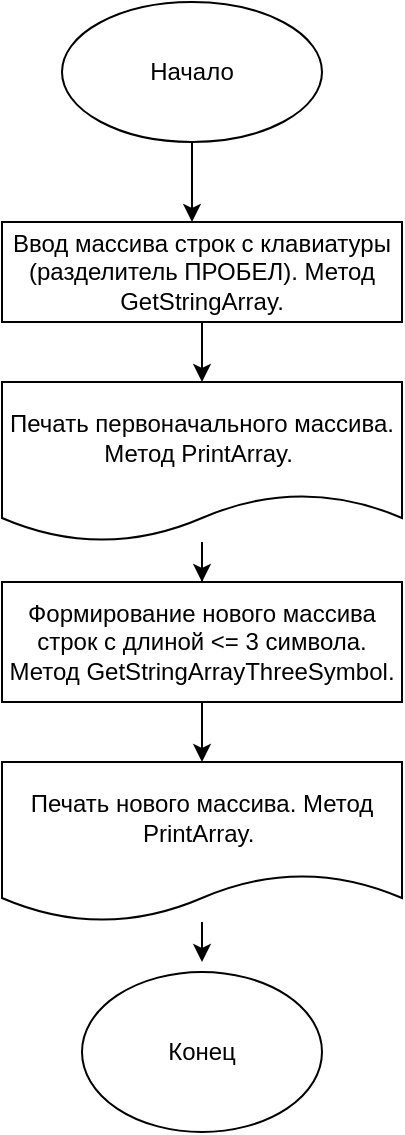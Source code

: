 <mxfile version="20.0.1" type="device"><diagram id="C5RBs43oDa-KdzZeNtuy" name="Page-1"><mxGraphModel dx="1182" dy="732" grid="1" gridSize="10" guides="1" tooltips="1" connect="1" arrows="1" fold="1" page="1" pageScale="1" pageWidth="827" pageHeight="1169" math="0" shadow="0"><root><mxCell id="WIyWlLk6GJQsqaUBKTNV-0"/><mxCell id="WIyWlLk6GJQsqaUBKTNV-1" parent="WIyWlLk6GJQsqaUBKTNV-0"/><mxCell id="f-HUxmgt1uKmha4v_G6y-9" value="" style="edgeStyle=orthogonalEdgeStyle;rounded=0;orthogonalLoop=1;jettySize=auto;html=1;" edge="1" parent="WIyWlLk6GJQsqaUBKTNV-1" source="2NYYbAGJhDpGtp6SDzYj-5" target="2NYYbAGJhDpGtp6SDzYj-21"><mxGeometry relative="1" as="geometry"><Array as="points"><mxPoint x="415" y="120"/><mxPoint x="415" y="120"/></Array></mxGeometry></mxCell><mxCell id="2NYYbAGJhDpGtp6SDzYj-5" value="Начало" style="ellipse;whiteSpace=wrap;html=1;" parent="WIyWlLk6GJQsqaUBKTNV-1" vertex="1"><mxGeometry x="350" y="20" width="130" height="70" as="geometry"/></mxCell><mxCell id="f-HUxmgt1uKmha4v_G6y-10" value="" style="edgeStyle=orthogonalEdgeStyle;rounded=0;orthogonalLoop=1;jettySize=auto;html=1;" edge="1" parent="WIyWlLk6GJQsqaUBKTNV-1" source="2NYYbAGJhDpGtp6SDzYj-21" target="2NYYbAGJhDpGtp6SDzYj-28"><mxGeometry relative="1" as="geometry"/></mxCell><mxCell id="2NYYbAGJhDpGtp6SDzYj-21" value="Ввод массива строк с клавиатуры (разделитель ПРОБЕЛ). Метод GetStringArray." style="rounded=0;whiteSpace=wrap;html=1;" parent="WIyWlLk6GJQsqaUBKTNV-1" vertex="1"><mxGeometry x="320" y="130" width="200" height="50" as="geometry"/></mxCell><mxCell id="2NYYbAGJhDpGtp6SDzYj-27" value="Конец" style="ellipse;whiteSpace=wrap;html=1;" parent="WIyWlLk6GJQsqaUBKTNV-1" vertex="1"><mxGeometry x="360" y="505" width="120" height="80" as="geometry"/></mxCell><mxCell id="f-HUxmgt1uKmha4v_G6y-12" style="edgeStyle=orthogonalEdgeStyle;rounded=0;orthogonalLoop=1;jettySize=auto;html=1;entryX=0.5;entryY=0;entryDx=0;entryDy=0;" edge="1" parent="WIyWlLk6GJQsqaUBKTNV-1" source="2NYYbAGJhDpGtp6SDzYj-28" target="f-HUxmgt1uKmha4v_G6y-0"><mxGeometry relative="1" as="geometry"/></mxCell><mxCell id="2NYYbAGJhDpGtp6SDzYj-28" value="Печать первоначального массива. Метод PrintArray.&amp;nbsp;" style="shape=document;whiteSpace=wrap;html=1;boundedLbl=1;" parent="WIyWlLk6GJQsqaUBKTNV-1" vertex="1"><mxGeometry x="320" y="210" width="200" height="80" as="geometry"/></mxCell><mxCell id="f-HUxmgt1uKmha4v_G6y-13" style="edgeStyle=orthogonalEdgeStyle;rounded=0;orthogonalLoop=1;jettySize=auto;html=1;entryX=0.5;entryY=0;entryDx=0;entryDy=0;" edge="1" parent="WIyWlLk6GJQsqaUBKTNV-1" source="f-HUxmgt1uKmha4v_G6y-0" target="f-HUxmgt1uKmha4v_G6y-3"><mxGeometry relative="1" as="geometry"/></mxCell><mxCell id="f-HUxmgt1uKmha4v_G6y-0" value="Формирование нового массива строк с длиной &amp;lt;= 3 символа. Метод GetStringArrayThreeSymbol." style="rounded=0;whiteSpace=wrap;html=1;" vertex="1" parent="WIyWlLk6GJQsqaUBKTNV-1"><mxGeometry x="320" y="310" width="200" height="60" as="geometry"/></mxCell><mxCell id="f-HUxmgt1uKmha4v_G6y-14" style="edgeStyle=orthogonalEdgeStyle;rounded=0;orthogonalLoop=1;jettySize=auto;html=1;" edge="1" parent="WIyWlLk6GJQsqaUBKTNV-1" source="f-HUxmgt1uKmha4v_G6y-3"><mxGeometry relative="1" as="geometry"><mxPoint x="420" y="500" as="targetPoint"/></mxGeometry></mxCell><mxCell id="f-HUxmgt1uKmha4v_G6y-3" value="Печать нового массива. Метод PrintArray.&amp;nbsp;" style="shape=document;whiteSpace=wrap;html=1;boundedLbl=1;" vertex="1" parent="WIyWlLk6GJQsqaUBKTNV-1"><mxGeometry x="320" y="400" width="200" height="80" as="geometry"/></mxCell></root></mxGraphModel></diagram></mxfile>